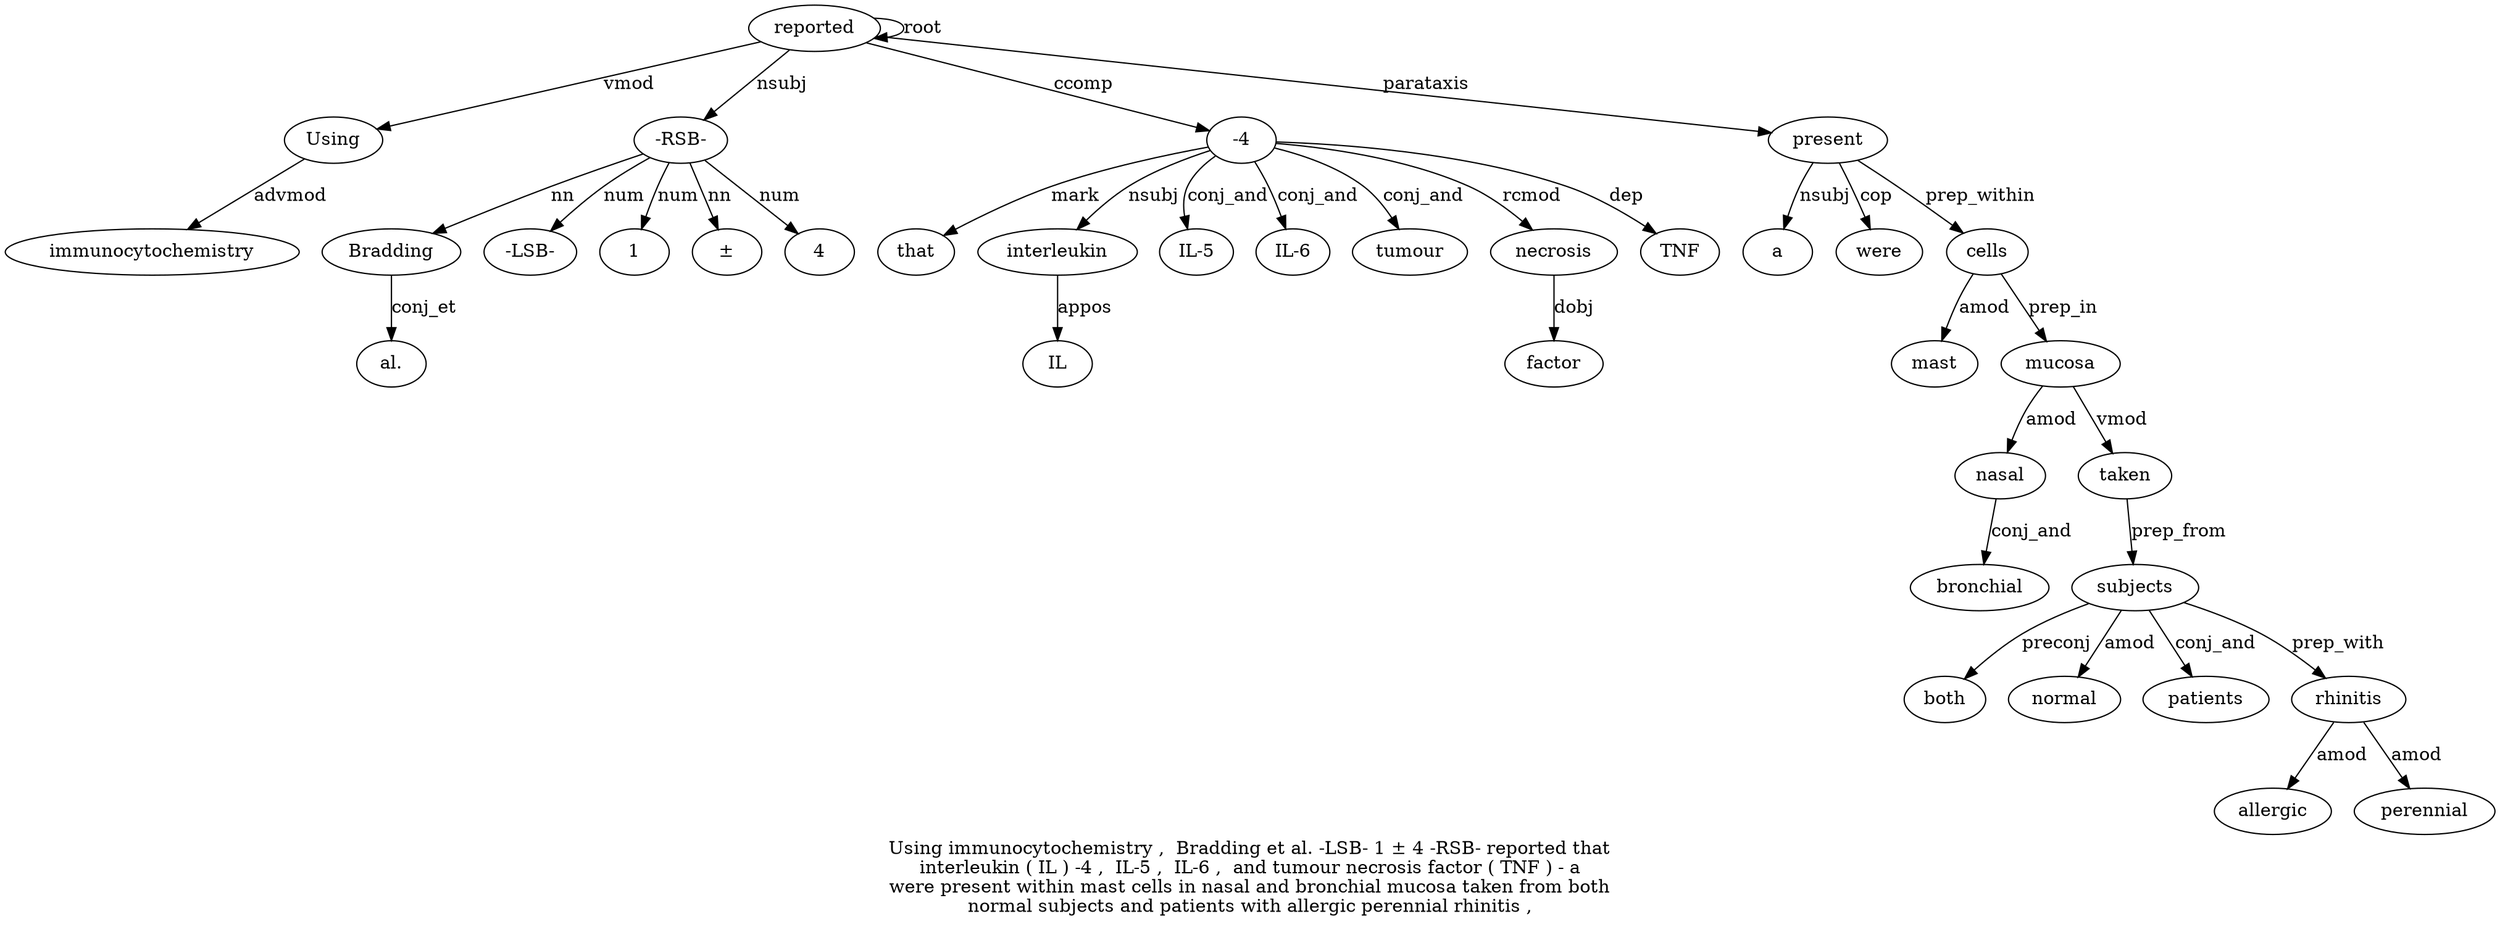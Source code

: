 digraph "Using immunocytochemistry ,  Bradding et al. -LSB- 1 ± 4 -RSB- reported that interleukin ( IL ) -4 ,  IL-5 ,  IL-6 ,  and tumour necrosis factor ( TNF ) - a were present within mast cells in nasal and bronchial mucosa taken from both normal subjects and patients with allergic perennial rhinitis ," {
label="Using immunocytochemistry ,  Bradding et al. -LSB- 1 ± 4 -RSB- reported that
interleukin ( IL ) -4 ,  IL-5 ,  IL-6 ,  and tumour necrosis factor ( TNF ) - a
were present within mast cells in nasal and bronchial mucosa taken from both
normal subjects and patients with allergic perennial rhinitis ,";
reported12 [style=filled, fillcolor=white, label=reported];
Using1 [style=filled, fillcolor=white, label=Using];
reported12 -> Using1  [label=vmod];
immunocytochemistry2 [style=filled, fillcolor=white, label=immunocytochemistry];
Using1 -> immunocytochemistry2  [label=advmod];
"-RSB-11" [style=filled, fillcolor=white, label="-RSB-"];
Bradding4 [style=filled, fillcolor=white, label=Bradding];
"-RSB-11" -> Bradding4  [label=nn];
"al.6" [style=filled, fillcolor=white, label="al."];
Bradding4 -> "al.6"  [label=conj_et];
"-LSB-7" [style=filled, fillcolor=white, label="-LSB-"];
"-RSB-11" -> "-LSB-7"  [label=num];
18 [style=filled, fillcolor=white, label=1];
"-RSB-11" -> 18  [label=num];
"±9" [style=filled, fillcolor=white, label="±"];
"-RSB-11" -> "±9"  [label=nn];
410 [style=filled, fillcolor=white, label=4];
"-RSB-11" -> 410  [label=num];
reported12 -> "-RSB-11"  [label=nsubj];
reported12 -> reported12  [label=root];
"-418" [style=filled, fillcolor=white, label="-4"];
that13 [style=filled, fillcolor=white, label=that];
"-418" -> that13  [label=mark];
interleukin14 [style=filled, fillcolor=white, label=interleukin];
"-418" -> interleukin14  [label=nsubj];
IL16 [style=filled, fillcolor=white, label=IL];
interleukin14 -> IL16  [label=appos];
reported12 -> "-418"  [label=ccomp];
"IL-520" [style=filled, fillcolor=white, label="IL-5"];
"-418" -> "IL-520"  [label=conj_and];
"IL-622" [style=filled, fillcolor=white, label="IL-6"];
"-418" -> "IL-622"  [label=conj_and];
tumour25 [style=filled, fillcolor=white, label=tumour];
"-418" -> tumour25  [label=conj_and];
necrosis26 [style=filled, fillcolor=white, label=necrosis];
"-418" -> necrosis26  [label=rcmod];
factor27 [style=filled, fillcolor=white, label=factor];
necrosis26 -> factor27  [label=dobj];
TNF29 [style=filled, fillcolor=white, label=TNF];
"-418" -> TNF29  [label=dep];
present34 [style=filled, fillcolor=white, label=present];
a32 [style=filled, fillcolor=white, label=a];
present34 -> a32  [label=nsubj];
were33 [style=filled, fillcolor=white, label=were];
present34 -> were33  [label=cop];
reported12 -> present34  [label=parataxis];
cells37 [style=filled, fillcolor=white, label=cells];
mast36 [style=filled, fillcolor=white, label=mast];
cells37 -> mast36  [label=amod];
present34 -> cells37  [label=prep_within];
mucosa42 [style=filled, fillcolor=white, label=mucosa];
nasal39 [style=filled, fillcolor=white, label=nasal];
mucosa42 -> nasal39  [label=amod];
bronchial41 [style=filled, fillcolor=white, label=bronchial];
nasal39 -> bronchial41  [label=conj_and];
cells37 -> mucosa42  [label=prep_in];
taken43 [style=filled, fillcolor=white, label=taken];
mucosa42 -> taken43  [label=vmod];
subjects47 [style=filled, fillcolor=white, label=subjects];
both45 [style=filled, fillcolor=white, label=both];
subjects47 -> both45  [label=preconj];
normal46 [style=filled, fillcolor=white, label=normal];
subjects47 -> normal46  [label=amod];
taken43 -> subjects47  [label=prep_from];
patients49 [style=filled, fillcolor=white, label=patients];
subjects47 -> patients49  [label=conj_and];
rhinitis53 [style=filled, fillcolor=white, label=rhinitis];
allergic51 [style=filled, fillcolor=white, label=allergic];
rhinitis53 -> allergic51  [label=amod];
perennial52 [style=filled, fillcolor=white, label=perennial];
rhinitis53 -> perennial52  [label=amod];
subjects47 -> rhinitis53  [label=prep_with];
}
